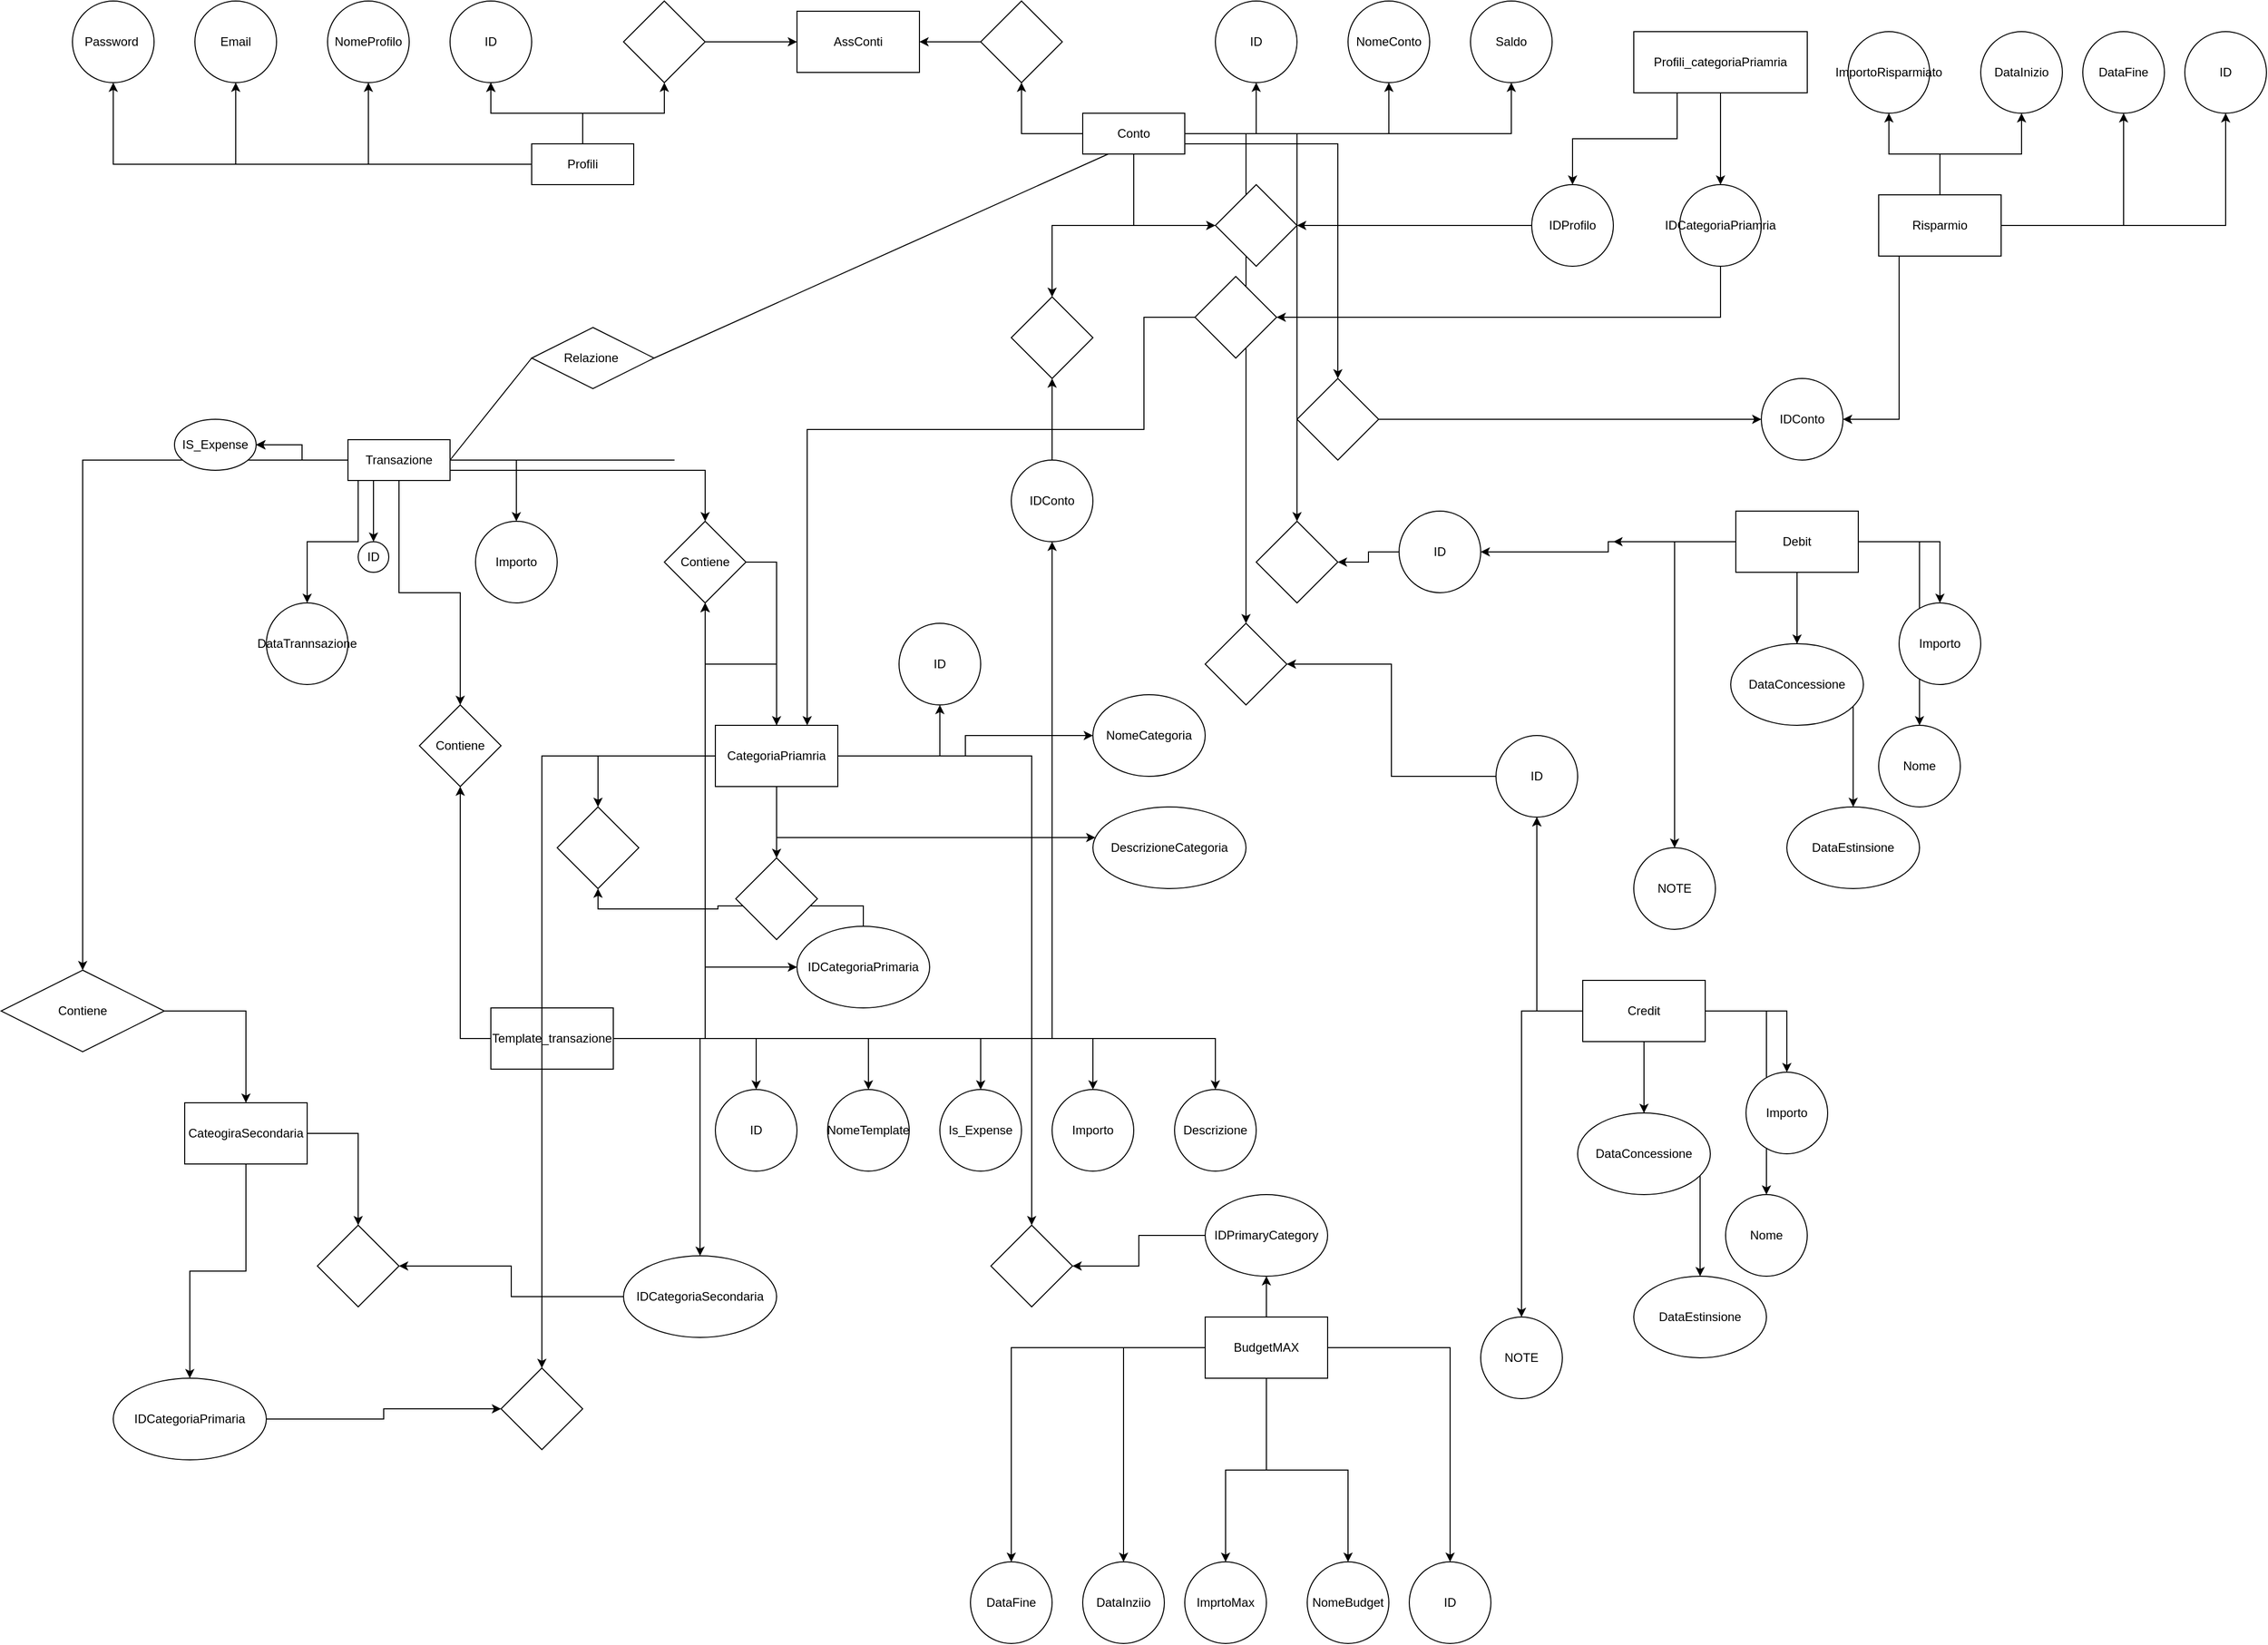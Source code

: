<mxfile>
    <diagram id="R2lEEEUBdFMjLlhIrx00" name="Page-1">
        <mxGraphModel dx="3904" dy="2444" grid="1" gridSize="10" guides="1" tooltips="1" connect="1" arrows="1" fold="1" page="1" pageScale="1" pageWidth="1169" pageHeight="827" math="0" shadow="0" extFonts="Permanent Marker^https://fonts.googleapis.com/css?family=Permanent+Marker">
            <root>
                <mxCell id="0"/>
                <mxCell id="1" parent="0"/>
                <mxCell id="YXf_4XdKvIQz06g2THpq-108" value="" style="edgeStyle=orthogonalEdgeStyle;rounded=0;orthogonalLoop=1;jettySize=auto;html=1;" parent="1" source="YXf_4XdKvIQz06g2THpq-5" target="YXf_4XdKvIQz06g2THpq-107" edge="1">
                    <mxGeometry relative="1" as="geometry"/>
                </mxCell>
                <mxCell id="YXf_4XdKvIQz06g2THpq-127" value="" style="edgeStyle=orthogonalEdgeStyle;rounded=0;orthogonalLoop=1;jettySize=auto;html=1;" parent="1" source="YXf_4XdKvIQz06g2THpq-5" target="YXf_4XdKvIQz06g2THpq-126" edge="1">
                    <mxGeometry relative="1" as="geometry"/>
                </mxCell>
                <mxCell id="YXf_4XdKvIQz06g2THpq-129" value="" style="edgeStyle=orthogonalEdgeStyle;rounded=0;orthogonalLoop=1;jettySize=auto;html=1;" parent="1" source="YXf_4XdKvIQz06g2THpq-5" target="YXf_4XdKvIQz06g2THpq-128" edge="1">
                    <mxGeometry relative="1" as="geometry"/>
                </mxCell>
                <mxCell id="YXf_4XdKvIQz06g2THpq-131" value="" style="edgeStyle=orthogonalEdgeStyle;rounded=0;orthogonalLoop=1;jettySize=auto;html=1;" parent="1" source="YXf_4XdKvIQz06g2THpq-5" target="YXf_4XdKvIQz06g2THpq-130" edge="1">
                    <mxGeometry relative="1" as="geometry"/>
                </mxCell>
                <mxCell id="YXf_4XdKvIQz06g2THpq-133" value="" style="edgeStyle=orthogonalEdgeStyle;rounded=0;orthogonalLoop=1;jettySize=auto;html=1;" parent="1" source="YXf_4XdKvIQz06g2THpq-5" target="YXf_4XdKvIQz06g2THpq-132" edge="1">
                    <mxGeometry relative="1" as="geometry">
                        <Array as="points">
                            <mxPoint x="1200" y="250"/>
                        </Array>
                    </mxGeometry>
                </mxCell>
                <mxCell id="YXf_4XdKvIQz06g2THpq-148" value="" style="edgeStyle=orthogonalEdgeStyle;rounded=0;orthogonalLoop=1;jettySize=auto;html=1;exitX=1;exitY=0.75;exitDx=0;exitDy=0;" parent="1" source="YXf_4XdKvIQz06g2THpq-5" target="YXf_4XdKvIQz06g2THpq-147" edge="1">
                    <mxGeometry relative="1" as="geometry">
                        <mxPoint x="1260" y="170" as="sourcePoint"/>
                    </mxGeometry>
                </mxCell>
                <mxCell id="YXf_4XdKvIQz06g2THpq-162" value="" style="edgeStyle=orthogonalEdgeStyle;rounded=0;orthogonalLoop=1;jettySize=auto;html=1;" parent="1" source="YXf_4XdKvIQz06g2THpq-5" target="YXf_4XdKvIQz06g2THpq-161" edge="1">
                    <mxGeometry relative="1" as="geometry"/>
                </mxCell>
                <mxCell id="YXf_4XdKvIQz06g2THpq-164" value="" style="edgeStyle=orthogonalEdgeStyle;rounded=0;orthogonalLoop=1;jettySize=auto;html=1;" parent="1" source="YXf_4XdKvIQz06g2THpq-5" target="YXf_4XdKvIQz06g2THpq-163" edge="1">
                    <mxGeometry relative="1" as="geometry"/>
                </mxCell>
                <mxCell id="YXf_4XdKvIQz06g2THpq-209" value="" style="edgeStyle=orthogonalEdgeStyle;rounded=0;orthogonalLoop=1;jettySize=auto;html=1;" parent="1" source="YXf_4XdKvIQz06g2THpq-5" target="YXf_4XdKvIQz06g2THpq-208" edge="1">
                    <mxGeometry relative="1" as="geometry"/>
                </mxCell>
                <mxCell id="YXf_4XdKvIQz06g2THpq-5" value="Conto" style="whiteSpace=wrap;html=1;align=center;" parent="1" vertex="1">
                    <mxGeometry x="1150" y="140" width="100" height="40" as="geometry"/>
                </mxCell>
                <mxCell id="YXf_4XdKvIQz06g2THpq-48" value="Relazione&amp;nbsp;" style="shape=rhombus;perimeter=rhombusPerimeter;whiteSpace=wrap;html=1;align=center;" parent="1" vertex="1">
                    <mxGeometry x="610" y="350" width="120" height="60" as="geometry"/>
                </mxCell>
                <mxCell id="YXf_4XdKvIQz06g2THpq-62" value="" style="edgeStyle=orthogonalEdgeStyle;rounded=0;orthogonalLoop=1;jettySize=auto;html=1;exitX=0.25;exitY=1;exitDx=0;exitDy=0;" parent="1" source="YXf_4XdKvIQz06g2THpq-49" target="YXf_4XdKvIQz06g2THpq-52" edge="1">
                    <mxGeometry relative="1" as="geometry"/>
                </mxCell>
                <mxCell id="YXf_4XdKvIQz06g2THpq-64" value="" style="edgeStyle=orthogonalEdgeStyle;rounded=0;orthogonalLoop=1;jettySize=auto;html=1;" parent="1" source="YXf_4XdKvIQz06g2THpq-49" target="YXf_4XdKvIQz06g2THpq-63" edge="1">
                    <mxGeometry relative="1" as="geometry"/>
                </mxCell>
                <mxCell id="YXf_4XdKvIQz06g2THpq-65" value="" style="edgeStyle=orthogonalEdgeStyle;rounded=0;orthogonalLoop=1;jettySize=auto;html=1;" parent="1" source="YXf_4XdKvIQz06g2THpq-49" target="YXf_4XdKvIQz06g2THpq-63" edge="1">
                    <mxGeometry relative="1" as="geometry"/>
                </mxCell>
                <mxCell id="YXf_4XdKvIQz06g2THpq-68" value="" style="edgeStyle=orthogonalEdgeStyle;rounded=0;orthogonalLoop=1;jettySize=auto;html=1;" parent="1" source="YXf_4XdKvIQz06g2THpq-49" target="YXf_4XdKvIQz06g2THpq-67" edge="1">
                    <mxGeometry relative="1" as="geometry"/>
                </mxCell>
                <mxCell id="YXf_4XdKvIQz06g2THpq-73" value="" style="edgeStyle=orthogonalEdgeStyle;rounded=0;orthogonalLoop=1;jettySize=auto;html=1;" parent="1" source="YXf_4XdKvIQz06g2THpq-49" target="YXf_4XdKvIQz06g2THpq-72" edge="1">
                    <mxGeometry relative="1" as="geometry"/>
                </mxCell>
                <mxCell id="YXf_4XdKvIQz06g2THpq-78" value="" style="edgeStyle=orthogonalEdgeStyle;rounded=0;orthogonalLoop=1;jettySize=auto;html=1;" parent="1" source="YXf_4XdKvIQz06g2THpq-49" target="YXf_4XdKvIQz06g2THpq-63" edge="1">
                    <mxGeometry relative="1" as="geometry"/>
                </mxCell>
                <mxCell id="YXf_4XdKvIQz06g2THpq-80" value="" style="edgeStyle=orthogonalEdgeStyle;rounded=0;orthogonalLoop=1;jettySize=auto;html=1;" parent="1" source="YXf_4XdKvIQz06g2THpq-49" target="YXf_4XdKvIQz06g2THpq-79" edge="1">
                    <mxGeometry relative="1" as="geometry">
                        <Array as="points">
                            <mxPoint x="440" y="560"/>
                            <mxPoint x="390" y="560"/>
                        </Array>
                    </mxGeometry>
                </mxCell>
                <mxCell id="YXf_4XdKvIQz06g2THpq-84" value="" style="edgeStyle=orthogonalEdgeStyle;rounded=0;orthogonalLoop=1;jettySize=auto;html=1;" parent="1" source="YXf_4XdKvIQz06g2THpq-49" target="YXf_4XdKvIQz06g2THpq-83" edge="1">
                    <mxGeometry relative="1" as="geometry">
                        <Array as="points">
                            <mxPoint x="780" y="490"/>
                        </Array>
                    </mxGeometry>
                </mxCell>
                <mxCell id="YXf_4XdKvIQz06g2THpq-88" value="" style="edgeStyle=orthogonalEdgeStyle;rounded=0;orthogonalLoop=1;jettySize=auto;html=1;" parent="1" source="YXf_4XdKvIQz06g2THpq-49" target="YXf_4XdKvIQz06g2THpq-87" edge="1">
                    <mxGeometry relative="1" as="geometry">
                        <Array as="points">
                            <mxPoint x="750" y="480"/>
                            <mxPoint x="750" y="480"/>
                        </Array>
                    </mxGeometry>
                </mxCell>
                <mxCell id="YXf_4XdKvIQz06g2THpq-49" value="Transazione" style="whiteSpace=wrap;html=1;align=center;" parent="1" vertex="1">
                    <mxGeometry x="430" y="460" width="100" height="40" as="geometry"/>
                </mxCell>
                <mxCell id="YXf_4XdKvIQz06g2THpq-50" value="" style="endArrow=none;html=1;rounded=0;exitX=1;exitY=0.5;exitDx=0;exitDy=0;entryX=0.25;entryY=1;entryDx=0;entryDy=0;" parent="1" source="YXf_4XdKvIQz06g2THpq-48" target="YXf_4XdKvIQz06g2THpq-5" edge="1">
                    <mxGeometry relative="1" as="geometry">
                        <mxPoint x="840" y="540" as="sourcePoint"/>
                        <mxPoint x="870" y="540" as="targetPoint"/>
                    </mxGeometry>
                </mxCell>
                <mxCell id="YXf_4XdKvIQz06g2THpq-51" value="" style="endArrow=none;html=1;rounded=0;exitX=0;exitY=0.5;exitDx=0;exitDy=0;entryX=1;entryY=0.5;entryDx=0;entryDy=0;" parent="1" source="YXf_4XdKvIQz06g2THpq-48" target="YXf_4XdKvIQz06g2THpq-49" edge="1">
                    <mxGeometry relative="1" as="geometry">
                        <mxPoint x="840" y="540" as="sourcePoint"/>
                        <mxPoint x="1000" y="540" as="targetPoint"/>
                    </mxGeometry>
                </mxCell>
                <mxCell id="YXf_4XdKvIQz06g2THpq-52" value="ID" style="ellipse;whiteSpace=wrap;html=1;" parent="1" vertex="1">
                    <mxGeometry x="440" y="560" width="30" height="30" as="geometry"/>
                </mxCell>
                <mxCell id="YXf_4XdKvIQz06g2THpq-63" value="IS_Expense" style="ellipse;whiteSpace=wrap;html=1;" parent="1" vertex="1">
                    <mxGeometry x="260" y="440" width="80" height="50" as="geometry"/>
                </mxCell>
                <mxCell id="YXf_4XdKvIQz06g2THpq-67" value="Importo" style="ellipse;whiteSpace=wrap;html=1;" parent="1" vertex="1">
                    <mxGeometry x="555" y="540" width="80" height="80" as="geometry"/>
                </mxCell>
                <mxCell id="YXf_4XdKvIQz06g2THpq-72" value="Contiene" style="rhombus;whiteSpace=wrap;html=1;" parent="1" vertex="1">
                    <mxGeometry x="500" y="720" width="80" height="80" as="geometry"/>
                </mxCell>
                <mxCell id="YXf_4XdKvIQz06g2THpq-77" value="" style="edgeStyle=orthogonalEdgeStyle;rounded=0;orthogonalLoop=1;jettySize=auto;html=1;" parent="1" source="YXf_4XdKvIQz06g2THpq-74" target="YXf_4XdKvIQz06g2THpq-76" edge="1">
                    <mxGeometry relative="1" as="geometry"/>
                </mxCell>
                <mxCell id="YXf_4XdKvIQz06g2THpq-195" value="" style="edgeStyle=orthogonalEdgeStyle;rounded=0;orthogonalLoop=1;jettySize=auto;html=1;" parent="1" source="YXf_4XdKvIQz06g2THpq-74" target="YXf_4XdKvIQz06g2THpq-83" edge="1">
                    <mxGeometry relative="1" as="geometry"/>
                </mxCell>
                <mxCell id="YXf_4XdKvIQz06g2THpq-196" value="" style="edgeStyle=orthogonalEdgeStyle;rounded=0;orthogonalLoop=1;jettySize=auto;html=1;" parent="1" source="YXf_4XdKvIQz06g2THpq-74" target="YXf_4XdKvIQz06g2THpq-83" edge="1">
                    <mxGeometry relative="1" as="geometry"/>
                </mxCell>
                <mxCell id="YXf_4XdKvIQz06g2THpq-198" value="" style="edgeStyle=orthogonalEdgeStyle;rounded=0;orthogonalLoop=1;jettySize=auto;html=1;" parent="1" source="YXf_4XdKvIQz06g2THpq-74" target="YXf_4XdKvIQz06g2THpq-197" edge="1">
                    <mxGeometry relative="1" as="geometry"/>
                </mxCell>
                <mxCell id="YXf_4XdKvIQz06g2THpq-200" value="" style="edgeStyle=orthogonalEdgeStyle;rounded=0;orthogonalLoop=1;jettySize=auto;html=1;" parent="1" source="YXf_4XdKvIQz06g2THpq-74" target="YXf_4XdKvIQz06g2THpq-199" edge="1">
                    <mxGeometry relative="1" as="geometry"/>
                </mxCell>
                <mxCell id="YXf_4XdKvIQz06g2THpq-211" style="edgeStyle=orthogonalEdgeStyle;rounded=0;orthogonalLoop=1;jettySize=auto;html=1;" parent="1" source="YXf_4XdKvIQz06g2THpq-74" target="YXf_4XdKvIQz06g2THpq-201" edge="1">
                    <mxGeometry relative="1" as="geometry"/>
                </mxCell>
                <mxCell id="YXf_4XdKvIQz06g2THpq-213" value="" style="edgeStyle=orthogonalEdgeStyle;rounded=0;orthogonalLoop=1;jettySize=auto;html=1;" parent="1" source="YXf_4XdKvIQz06g2THpq-74" target="YXf_4XdKvIQz06g2THpq-212" edge="1">
                    <mxGeometry relative="1" as="geometry"/>
                </mxCell>
                <mxCell id="YXf_4XdKvIQz06g2THpq-215" value="" style="edgeStyle=orthogonalEdgeStyle;rounded=0;orthogonalLoop=1;jettySize=auto;html=1;" parent="1" source="YXf_4XdKvIQz06g2THpq-74" target="YXf_4XdKvIQz06g2THpq-214" edge="1">
                    <mxGeometry relative="1" as="geometry"/>
                </mxCell>
                <mxCell id="YXf_4XdKvIQz06g2THpq-217" value="" style="edgeStyle=orthogonalEdgeStyle;rounded=0;orthogonalLoop=1;jettySize=auto;html=1;" parent="1" source="YXf_4XdKvIQz06g2THpq-74" target="YXf_4XdKvIQz06g2THpq-216" edge="1">
                    <mxGeometry relative="1" as="geometry"/>
                </mxCell>
                <mxCell id="YXf_4XdKvIQz06g2THpq-219" value="" style="edgeStyle=orthogonalEdgeStyle;rounded=0;orthogonalLoop=1;jettySize=auto;html=1;" parent="1" source="YXf_4XdKvIQz06g2THpq-74" target="YXf_4XdKvIQz06g2THpq-218" edge="1">
                    <mxGeometry relative="1" as="geometry"/>
                </mxCell>
                <mxCell id="YXf_4XdKvIQz06g2THpq-74" value="Template_transazione" style="whiteSpace=wrap;html=1;" parent="1" vertex="1">
                    <mxGeometry x="570" y="1017" width="120" height="60" as="geometry"/>
                </mxCell>
                <mxCell id="YXf_4XdKvIQz06g2THpq-203" style="edgeStyle=orthogonalEdgeStyle;rounded=0;orthogonalLoop=1;jettySize=auto;html=1;entryX=0.5;entryY=1;entryDx=0;entryDy=0;exitX=0;exitY=0.5;exitDx=0;exitDy=0;" parent="1" source="YXf_4XdKvIQz06g2THpq-74" target="YXf_4XdKvIQz06g2THpq-72" edge="1">
                    <mxGeometry relative="1" as="geometry">
                        <mxPoint x="460" y="970" as="targetPoint"/>
                    </mxGeometry>
                </mxCell>
                <mxCell id="YXf_4XdKvIQz06g2THpq-76" value="ID" style="ellipse;whiteSpace=wrap;html=1;" parent="1" vertex="1">
                    <mxGeometry x="790" y="1097" width="80" height="80" as="geometry"/>
                </mxCell>
                <mxCell id="YXf_4XdKvIQz06g2THpq-79" value="DataTrannsazione" style="ellipse;whiteSpace=wrap;html=1;" parent="1" vertex="1">
                    <mxGeometry x="350" y="620" width="80" height="80" as="geometry"/>
                </mxCell>
                <mxCell id="YXf_4XdKvIQz06g2THpq-86" value="" style="edgeStyle=orthogonalEdgeStyle;rounded=0;orthogonalLoop=1;jettySize=auto;html=1;" parent="1" source="YXf_4XdKvIQz06g2THpq-83" target="YXf_4XdKvIQz06g2THpq-85" edge="1">
                    <mxGeometry relative="1" as="geometry">
                        <Array as="points">
                            <mxPoint x="850" y="580"/>
                        </Array>
                    </mxGeometry>
                </mxCell>
                <mxCell id="YXf_4XdKvIQz06g2THpq-83" value="Contiene" style="rhombus;whiteSpace=wrap;html=1;" parent="1" vertex="1">
                    <mxGeometry x="740" y="540" width="80" height="80" as="geometry"/>
                </mxCell>
                <mxCell id="YXf_4XdKvIQz06g2THpq-222" value="" style="edgeStyle=orthogonalEdgeStyle;rounded=0;orthogonalLoop=1;jettySize=auto;html=1;" parent="1" source="YXf_4XdKvIQz06g2THpq-85" target="YXf_4XdKvIQz06g2THpq-221" edge="1">
                    <mxGeometry relative="1" as="geometry"/>
                </mxCell>
                <mxCell id="YXf_4XdKvIQz06g2THpq-230" value="" style="edgeStyle=orthogonalEdgeStyle;rounded=0;orthogonalLoop=1;jettySize=auto;html=1;" parent="1" source="YXf_4XdKvIQz06g2THpq-85" target="YXf_4XdKvIQz06g2THpq-229" edge="1">
                    <mxGeometry relative="1" as="geometry"/>
                </mxCell>
                <mxCell id="YXf_4XdKvIQz06g2THpq-235" value="" style="edgeStyle=orthogonalEdgeStyle;rounded=0;orthogonalLoop=1;jettySize=auto;html=1;" parent="1" source="YXf_4XdKvIQz06g2THpq-85" target="YXf_4XdKvIQz06g2THpq-234" edge="1">
                    <mxGeometry relative="1" as="geometry"/>
                </mxCell>
                <mxCell id="YXf_4XdKvIQz06g2THpq-237" value="" style="edgeStyle=orthogonalEdgeStyle;rounded=0;orthogonalLoop=1;jettySize=auto;html=1;" parent="1" source="YXf_4XdKvIQz06g2THpq-85" target="YXf_4XdKvIQz06g2THpq-236" edge="1">
                    <mxGeometry relative="1" as="geometry"/>
                </mxCell>
                <mxCell id="YXf_4XdKvIQz06g2THpq-239" value="" style="edgeStyle=orthogonalEdgeStyle;rounded=0;orthogonalLoop=1;jettySize=auto;html=1;" parent="1" source="YXf_4XdKvIQz06g2THpq-85" target="YXf_4XdKvIQz06g2THpq-238" edge="1">
                    <mxGeometry relative="1" as="geometry">
                        <Array as="points">
                            <mxPoint x="850" y="850"/>
                        </Array>
                    </mxGeometry>
                </mxCell>
                <mxCell id="YXf_4XdKvIQz06g2THpq-241" value="" style="edgeStyle=orthogonalEdgeStyle;rounded=0;orthogonalLoop=1;jettySize=auto;html=1;" parent="1" source="YXf_4XdKvIQz06g2THpq-85" target="YXf_4XdKvIQz06g2THpq-240" edge="1">
                    <mxGeometry relative="1" as="geometry"/>
                </mxCell>
                <mxCell id="YXf_4XdKvIQz06g2THpq-242" value="" style="edgeStyle=orthogonalEdgeStyle;rounded=0;orthogonalLoop=1;jettySize=auto;html=1;" parent="1" source="YXf_4XdKvIQz06g2THpq-85" target="YXf_4XdKvIQz06g2THpq-83" edge="1">
                    <mxGeometry relative="1" as="geometry"/>
                </mxCell>
                <mxCell id="YXf_4XdKvIQz06g2THpq-244" value="" style="edgeStyle=orthogonalEdgeStyle;rounded=0;orthogonalLoop=1;jettySize=auto;html=1;" parent="1" source="YXf_4XdKvIQz06g2THpq-85" target="YXf_4XdKvIQz06g2THpq-243" edge="1">
                    <mxGeometry relative="1" as="geometry"/>
                </mxCell>
                <mxCell id="YXf_4XdKvIQz06g2THpq-85" value="CategoriaPriamria" style="whiteSpace=wrap;html=1;" parent="1" vertex="1">
                    <mxGeometry x="790" y="740" width="120" height="60" as="geometry"/>
                </mxCell>
                <mxCell id="YXf_4XdKvIQz06g2THpq-90" value="" style="edgeStyle=orthogonalEdgeStyle;rounded=0;orthogonalLoop=1;jettySize=auto;html=1;" parent="1" source="YXf_4XdKvIQz06g2THpq-87" target="YXf_4XdKvIQz06g2THpq-89" edge="1">
                    <mxGeometry relative="1" as="geometry"/>
                </mxCell>
                <mxCell id="YXf_4XdKvIQz06g2THpq-87" value="Contiene" style="rhombus;whiteSpace=wrap;html=1;" parent="1" vertex="1">
                    <mxGeometry x="90" y="980" width="160" height="80" as="geometry"/>
                </mxCell>
                <mxCell id="YXf_4XdKvIQz06g2THpq-225" value="" style="edgeStyle=orthogonalEdgeStyle;rounded=0;orthogonalLoop=1;jettySize=auto;html=1;" parent="1" source="YXf_4XdKvIQz06g2THpq-89" target="YXf_4XdKvIQz06g2THpq-224" edge="1">
                    <mxGeometry relative="1" as="geometry"/>
                </mxCell>
                <mxCell id="YXf_4XdKvIQz06g2THpq-232" value="" style="edgeStyle=orthogonalEdgeStyle;rounded=0;orthogonalLoop=1;jettySize=auto;html=1;" parent="1" source="YXf_4XdKvIQz06g2THpq-89" target="YXf_4XdKvIQz06g2THpq-231" edge="1">
                    <mxGeometry relative="1" as="geometry"/>
                </mxCell>
                <mxCell id="YXf_4XdKvIQz06g2THpq-89" value="CateogiraSecondaria" style="whiteSpace=wrap;html=1;" parent="1" vertex="1">
                    <mxGeometry x="270" y="1110" width="120" height="60" as="geometry"/>
                </mxCell>
                <mxCell id="YXf_4XdKvIQz06g2THpq-106" value="" style="edgeStyle=orthogonalEdgeStyle;rounded=0;orthogonalLoop=1;jettySize=auto;html=1;" parent="1" source="YXf_4XdKvIQz06g2THpq-95" target="YXf_4XdKvIQz06g2THpq-105" edge="1">
                    <mxGeometry relative="1" as="geometry"/>
                </mxCell>
                <mxCell id="YXf_4XdKvIQz06g2THpq-113" value="" style="edgeStyle=orthogonalEdgeStyle;rounded=0;orthogonalLoop=1;jettySize=auto;html=1;" parent="1" source="YXf_4XdKvIQz06g2THpq-95" target="YXf_4XdKvIQz06g2THpq-112" edge="1">
                    <mxGeometry relative="1" as="geometry"/>
                </mxCell>
                <mxCell id="YXf_4XdKvIQz06g2THpq-114" value="" style="edgeStyle=orthogonalEdgeStyle;rounded=0;orthogonalLoop=1;jettySize=auto;html=1;" parent="1" source="YXf_4XdKvIQz06g2THpq-95" target="YXf_4XdKvIQz06g2THpq-112" edge="1">
                    <mxGeometry relative="1" as="geometry"/>
                </mxCell>
                <mxCell id="YXf_4XdKvIQz06g2THpq-116" value="" style="edgeStyle=orthogonalEdgeStyle;rounded=0;orthogonalLoop=1;jettySize=auto;html=1;" parent="1" source="YXf_4XdKvIQz06g2THpq-95" target="YXf_4XdKvIQz06g2THpq-115" edge="1">
                    <mxGeometry relative="1" as="geometry"/>
                </mxCell>
                <mxCell id="YXf_4XdKvIQz06g2THpq-119" value="" style="edgeStyle=orthogonalEdgeStyle;rounded=0;orthogonalLoop=1;jettySize=auto;html=1;" parent="1" source="YXf_4XdKvIQz06g2THpq-95" target="YXf_4XdKvIQz06g2THpq-118" edge="1">
                    <mxGeometry relative="1" as="geometry"/>
                </mxCell>
                <mxCell id="YXf_4XdKvIQz06g2THpq-121" value="" style="edgeStyle=orthogonalEdgeStyle;rounded=0;orthogonalLoop=1;jettySize=auto;html=1;" parent="1" source="YXf_4XdKvIQz06g2THpq-95" target="YXf_4XdKvIQz06g2THpq-120" edge="1">
                    <mxGeometry relative="1" as="geometry"/>
                </mxCell>
                <mxCell id="YXf_4XdKvIQz06g2THpq-95" value="Profili" style="whiteSpace=wrap;html=1;align=center;" parent="1" vertex="1">
                    <mxGeometry x="610" y="170" width="100" height="40" as="geometry"/>
                </mxCell>
                <mxCell id="YXf_4XdKvIQz06g2THpq-110" value="" style="edgeStyle=orthogonalEdgeStyle;rounded=0;orthogonalLoop=1;jettySize=auto;html=1;" parent="1" source="YXf_4XdKvIQz06g2THpq-105" target="YXf_4XdKvIQz06g2THpq-109" edge="1">
                    <mxGeometry relative="1" as="geometry"/>
                </mxCell>
                <mxCell id="YXf_4XdKvIQz06g2THpq-105" value="" style="rhombus;whiteSpace=wrap;html=1;" parent="1" vertex="1">
                    <mxGeometry x="700" y="30" width="80" height="80" as="geometry"/>
                </mxCell>
                <mxCell id="YXf_4XdKvIQz06g2THpq-111" style="edgeStyle=orthogonalEdgeStyle;rounded=0;orthogonalLoop=1;jettySize=auto;html=1;entryX=1;entryY=0.5;entryDx=0;entryDy=0;" parent="1" source="YXf_4XdKvIQz06g2THpq-107" target="YXf_4XdKvIQz06g2THpq-109" edge="1">
                    <mxGeometry relative="1" as="geometry"/>
                </mxCell>
                <mxCell id="YXf_4XdKvIQz06g2THpq-107" value="" style="rhombus;whiteSpace=wrap;html=1;" parent="1" vertex="1">
                    <mxGeometry x="1050" y="30" width="80" height="80" as="geometry"/>
                </mxCell>
                <mxCell id="YXf_4XdKvIQz06g2THpq-109" value="AssConti" style="whiteSpace=wrap;html=1;" parent="1" vertex="1">
                    <mxGeometry x="870" y="40" width="120" height="60" as="geometry"/>
                </mxCell>
                <mxCell id="YXf_4XdKvIQz06g2THpq-112" value="ID" style="ellipse;whiteSpace=wrap;html=1;" parent="1" vertex="1">
                    <mxGeometry x="530" y="30" width="80" height="80" as="geometry"/>
                </mxCell>
                <mxCell id="YXf_4XdKvIQz06g2THpq-115" value="NomeProfilo" style="ellipse;whiteSpace=wrap;html=1;" parent="1" vertex="1">
                    <mxGeometry x="410" y="30" width="80" height="80" as="geometry"/>
                </mxCell>
                <mxCell id="YXf_4XdKvIQz06g2THpq-118" value="Email" style="ellipse;whiteSpace=wrap;html=1;" parent="1" vertex="1">
                    <mxGeometry x="280" y="30" width="80" height="80" as="geometry"/>
                </mxCell>
                <mxCell id="YXf_4XdKvIQz06g2THpq-120" value="Password&amp;nbsp;" style="ellipse;whiteSpace=wrap;html=1;" parent="1" vertex="1">
                    <mxGeometry x="160" y="30" width="80" height="80" as="geometry"/>
                </mxCell>
                <mxCell id="YXf_4XdKvIQz06g2THpq-126" value="ID" style="ellipse;whiteSpace=wrap;html=1;" parent="1" vertex="1">
                    <mxGeometry x="1280" y="30" width="80" height="80" as="geometry"/>
                </mxCell>
                <mxCell id="YXf_4XdKvIQz06g2THpq-128" value="NomeConto" style="ellipse;whiteSpace=wrap;html=1;" parent="1" vertex="1">
                    <mxGeometry x="1410" y="30" width="80" height="80" as="geometry"/>
                </mxCell>
                <mxCell id="YXf_4XdKvIQz06g2THpq-130" value="Saldo" style="ellipse;whiteSpace=wrap;html=1;" parent="1" vertex="1">
                    <mxGeometry x="1530" y="30" width="80" height="80" as="geometry"/>
                </mxCell>
                <mxCell id="YXf_4XdKvIQz06g2THpq-132" value="" style="rhombus;whiteSpace=wrap;html=1;" parent="1" vertex="1">
                    <mxGeometry x="1280" y="210" width="80" height="80" as="geometry"/>
                </mxCell>
                <mxCell id="YXf_4XdKvIQz06g2THpq-137" value="" style="edgeStyle=orthogonalEdgeStyle;rounded=0;orthogonalLoop=1;jettySize=auto;html=1;exitX=0.25;exitY=1;exitDx=0;exitDy=0;" parent="1" source="YXf_4XdKvIQz06g2THpq-134" target="YXf_4XdKvIQz06g2THpq-136" edge="1">
                    <mxGeometry relative="1" as="geometry"/>
                </mxCell>
                <mxCell id="YXf_4XdKvIQz06g2THpq-141" value="" style="edgeStyle=orthogonalEdgeStyle;rounded=0;orthogonalLoop=1;jettySize=auto;html=1;" parent="1" source="YXf_4XdKvIQz06g2THpq-134" target="YXf_4XdKvIQz06g2THpq-140" edge="1">
                    <mxGeometry relative="1" as="geometry"/>
                </mxCell>
                <mxCell id="YXf_4XdKvIQz06g2THpq-134" value="Profili_categoriaPriamria" style="whiteSpace=wrap;html=1;" parent="1" vertex="1">
                    <mxGeometry x="1690" y="60" width="170" height="60" as="geometry"/>
                </mxCell>
                <mxCell id="YXf_4XdKvIQz06g2THpq-138" style="edgeStyle=orthogonalEdgeStyle;rounded=0;orthogonalLoop=1;jettySize=auto;html=1;entryX=1;entryY=0.5;entryDx=0;entryDy=0;" parent="1" source="YXf_4XdKvIQz06g2THpq-136" target="YXf_4XdKvIQz06g2THpq-132" edge="1">
                    <mxGeometry relative="1" as="geometry"/>
                </mxCell>
                <mxCell id="YXf_4XdKvIQz06g2THpq-136" value="IDProfilo" style="ellipse;whiteSpace=wrap;html=1;" parent="1" vertex="1">
                    <mxGeometry x="1590" y="210" width="80" height="80" as="geometry"/>
                </mxCell>
                <mxCell id="YXf_4XdKvIQz06g2THpq-144" value="" style="edgeStyle=orthogonalEdgeStyle;rounded=0;orthogonalLoop=1;jettySize=auto;html=1;entryX=1;entryY=0.5;entryDx=0;entryDy=0;" parent="1" source="YXf_4XdKvIQz06g2THpq-140" target="YXf_4XdKvIQz06g2THpq-143" edge="1">
                    <mxGeometry relative="1" as="geometry">
                        <Array as="points">
                            <mxPoint x="1775" y="340"/>
                            <mxPoint x="1370" y="340"/>
                        </Array>
                    </mxGeometry>
                </mxCell>
                <mxCell id="YXf_4XdKvIQz06g2THpq-140" value="IDCategoriaPriamria" style="ellipse;whiteSpace=wrap;html=1;" parent="1" vertex="1">
                    <mxGeometry x="1735" y="210" width="80" height="80" as="geometry"/>
                </mxCell>
                <mxCell id="YXf_4XdKvIQz06g2THpq-145" style="edgeStyle=orthogonalEdgeStyle;rounded=0;orthogonalLoop=1;jettySize=auto;html=1;entryX=0.75;entryY=0;entryDx=0;entryDy=0;" parent="1" source="YXf_4XdKvIQz06g2THpq-143" target="YXf_4XdKvIQz06g2THpq-85" edge="1">
                    <mxGeometry relative="1" as="geometry">
                        <Array as="points">
                            <mxPoint x="1210" y="340"/>
                            <mxPoint x="1210" y="450"/>
                            <mxPoint x="880" y="450"/>
                        </Array>
                    </mxGeometry>
                </mxCell>
                <mxCell id="YXf_4XdKvIQz06g2THpq-143" value="" style="rhombus;whiteSpace=wrap;html=1;" parent="1" vertex="1">
                    <mxGeometry x="1260" y="300" width="80" height="80" as="geometry"/>
                </mxCell>
                <mxCell id="YXf_4XdKvIQz06g2THpq-151" style="edgeStyle=orthogonalEdgeStyle;rounded=0;orthogonalLoop=1;jettySize=auto;html=1;entryX=1;entryY=0.5;entryDx=0;entryDy=0;" parent="1" source="YXf_4XdKvIQz06g2THpq-146" target="YXf_4XdKvIQz06g2THpq-149" edge="1">
                    <mxGeometry relative="1" as="geometry">
                        <Array as="points">
                            <mxPoint x="1950" y="440"/>
                        </Array>
                    </mxGeometry>
                </mxCell>
                <mxCell id="YXf_4XdKvIQz06g2THpq-153" value="" style="edgeStyle=orthogonalEdgeStyle;rounded=0;orthogonalLoop=1;jettySize=auto;html=1;" parent="1" source="YXf_4XdKvIQz06g2THpq-146" target="YXf_4XdKvIQz06g2THpq-152" edge="1">
                    <mxGeometry relative="1" as="geometry"/>
                </mxCell>
                <mxCell id="YXf_4XdKvIQz06g2THpq-156" value="" style="edgeStyle=orthogonalEdgeStyle;rounded=0;orthogonalLoop=1;jettySize=auto;html=1;" parent="1" source="YXf_4XdKvIQz06g2THpq-146" target="YXf_4XdKvIQz06g2THpq-155" edge="1">
                    <mxGeometry relative="1" as="geometry"/>
                </mxCell>
                <mxCell id="YXf_4XdKvIQz06g2THpq-158" value="" style="edgeStyle=orthogonalEdgeStyle;rounded=0;orthogonalLoop=1;jettySize=auto;html=1;" parent="1" source="YXf_4XdKvIQz06g2THpq-146" target="YXf_4XdKvIQz06g2THpq-157" edge="1">
                    <mxGeometry relative="1" as="geometry"/>
                </mxCell>
                <mxCell id="YXf_4XdKvIQz06g2THpq-160" value="" style="edgeStyle=orthogonalEdgeStyle;rounded=0;orthogonalLoop=1;jettySize=auto;html=1;" parent="1" source="YXf_4XdKvIQz06g2THpq-146" target="YXf_4XdKvIQz06g2THpq-159" edge="1">
                    <mxGeometry relative="1" as="geometry"/>
                </mxCell>
                <mxCell id="YXf_4XdKvIQz06g2THpq-146" value="Risparmio" style="whiteSpace=wrap;html=1;" parent="1" vertex="1">
                    <mxGeometry x="1930" y="220" width="120" height="60" as="geometry"/>
                </mxCell>
                <mxCell id="YXf_4XdKvIQz06g2THpq-150" value="" style="edgeStyle=orthogonalEdgeStyle;rounded=0;orthogonalLoop=1;jettySize=auto;html=1;" parent="1" source="YXf_4XdKvIQz06g2THpq-147" target="YXf_4XdKvIQz06g2THpq-149" edge="1">
                    <mxGeometry relative="1" as="geometry"/>
                </mxCell>
                <mxCell id="YXf_4XdKvIQz06g2THpq-147" value="" style="rhombus;whiteSpace=wrap;html=1;" parent="1" vertex="1">
                    <mxGeometry x="1360" y="400" width="80" height="80" as="geometry"/>
                </mxCell>
                <mxCell id="YXf_4XdKvIQz06g2THpq-149" value="IDConto" style="ellipse;whiteSpace=wrap;html=1;" parent="1" vertex="1">
                    <mxGeometry x="1815" y="400" width="80" height="80" as="geometry"/>
                </mxCell>
                <mxCell id="YXf_4XdKvIQz06g2THpq-152" value="ImportoRisparmiato" style="ellipse;whiteSpace=wrap;html=1;" parent="1" vertex="1">
                    <mxGeometry x="1900" y="60" width="80" height="80" as="geometry"/>
                </mxCell>
                <mxCell id="YXf_4XdKvIQz06g2THpq-155" value="DataInizio" style="ellipse;whiteSpace=wrap;html=1;" parent="1" vertex="1">
                    <mxGeometry x="2030" y="60" width="80" height="80" as="geometry"/>
                </mxCell>
                <mxCell id="YXf_4XdKvIQz06g2THpq-157" value="DataFine" style="ellipse;whiteSpace=wrap;html=1;" parent="1" vertex="1">
                    <mxGeometry x="2130" y="60" width="80" height="80" as="geometry"/>
                </mxCell>
                <mxCell id="YXf_4XdKvIQz06g2THpq-159" value="ID" style="ellipse;whiteSpace=wrap;html=1;" parent="1" vertex="1">
                    <mxGeometry x="2230" y="60" width="80" height="80" as="geometry"/>
                </mxCell>
                <mxCell id="YXf_4XdKvIQz06g2THpq-161" value="" style="rhombus;whiteSpace=wrap;html=1;" parent="1" vertex="1">
                    <mxGeometry x="1320" y="540" width="80" height="80" as="geometry"/>
                </mxCell>
                <mxCell id="YXf_4XdKvIQz06g2THpq-163" value="" style="rhombus;whiteSpace=wrap;html=1;" parent="1" vertex="1">
                    <mxGeometry x="1270" y="640" width="80" height="80" as="geometry"/>
                </mxCell>
                <mxCell id="YXf_4XdKvIQz06g2THpq-167" value="" style="edgeStyle=orthogonalEdgeStyle;rounded=0;orthogonalLoop=1;jettySize=auto;html=1;" parent="1" source="YXf_4XdKvIQz06g2THpq-165" edge="1">
                    <mxGeometry relative="1" as="geometry">
                        <mxPoint x="1670" y="560" as="targetPoint"/>
                    </mxGeometry>
                </mxCell>
                <mxCell id="YXf_4XdKvIQz06g2THpq-169" value="" style="edgeStyle=orthogonalEdgeStyle;rounded=0;orthogonalLoop=1;jettySize=auto;html=1;" parent="1" source="YXf_4XdKvIQz06g2THpq-165" target="YXf_4XdKvIQz06g2THpq-168" edge="1">
                    <mxGeometry relative="1" as="geometry"/>
                </mxCell>
                <mxCell id="YXf_4XdKvIQz06g2THpq-170" value="" style="edgeStyle=orthogonalEdgeStyle;rounded=0;orthogonalLoop=1;jettySize=auto;html=1;" parent="1" source="YXf_4XdKvIQz06g2THpq-165" target="YXf_4XdKvIQz06g2THpq-166" edge="1">
                    <mxGeometry relative="1" as="geometry">
                        <mxPoint x="1670" y="560" as="targetPoint"/>
                    </mxGeometry>
                </mxCell>
                <mxCell id="YXf_4XdKvIQz06g2THpq-172" value="" style="edgeStyle=orthogonalEdgeStyle;rounded=0;orthogonalLoop=1;jettySize=auto;html=1;" parent="1" source="YXf_4XdKvIQz06g2THpq-165" target="YXf_4XdKvIQz06g2THpq-171" edge="1">
                    <mxGeometry relative="1" as="geometry"/>
                </mxCell>
                <mxCell id="YXf_4XdKvIQz06g2THpq-174" value="" style="edgeStyle=orthogonalEdgeStyle;rounded=0;orthogonalLoop=1;jettySize=auto;html=1;" parent="1" source="YXf_4XdKvIQz06g2THpq-165" target="YXf_4XdKvIQz06g2THpq-173" edge="1">
                    <mxGeometry relative="1" as="geometry"/>
                </mxCell>
                <mxCell id="YXf_4XdKvIQz06g2THpq-176" value="" style="edgeStyle=orthogonalEdgeStyle;rounded=0;orthogonalLoop=1;jettySize=auto;html=1;" parent="1" source="YXf_4XdKvIQz06g2THpq-165" target="YXf_4XdKvIQz06g2THpq-175" edge="1">
                    <mxGeometry relative="1" as="geometry"/>
                </mxCell>
                <mxCell id="YXf_4XdKvIQz06g2THpq-178" value="" style="edgeStyle=orthogonalEdgeStyle;rounded=0;orthogonalLoop=1;jettySize=auto;html=1;" parent="1" source="YXf_4XdKvIQz06g2THpq-165" target="YXf_4XdKvIQz06g2THpq-177" edge="1">
                    <mxGeometry relative="1" as="geometry"/>
                </mxCell>
                <mxCell id="YXf_4XdKvIQz06g2THpq-165" value="Debit" style="whiteSpace=wrap;html=1;" parent="1" vertex="1">
                    <mxGeometry x="1790" y="530" width="120" height="60" as="geometry"/>
                </mxCell>
                <mxCell id="YXf_4XdKvIQz06g2THpq-193" style="edgeStyle=orthogonalEdgeStyle;rounded=0;orthogonalLoop=1;jettySize=auto;html=1;entryX=1;entryY=0.5;entryDx=0;entryDy=0;" parent="1" source="YXf_4XdKvIQz06g2THpq-166" target="YXf_4XdKvIQz06g2THpq-161" edge="1">
                    <mxGeometry relative="1" as="geometry"/>
                </mxCell>
                <mxCell id="YXf_4XdKvIQz06g2THpq-166" value="ID" style="ellipse;whiteSpace=wrap;html=1;" parent="1" vertex="1">
                    <mxGeometry x="1460" y="530" width="80" height="80" as="geometry"/>
                </mxCell>
                <mxCell id="YXf_4XdKvIQz06g2THpq-168" value="Importo" style="ellipse;whiteSpace=wrap;html=1;" parent="1" vertex="1">
                    <mxGeometry x="1950" y="620" width="80" height="80" as="geometry"/>
                </mxCell>
                <mxCell id="YXf_4XdKvIQz06g2THpq-171" value="Nome" style="ellipse;whiteSpace=wrap;html=1;" parent="1" vertex="1">
                    <mxGeometry x="1930" y="740" width="80" height="80" as="geometry"/>
                </mxCell>
                <mxCell id="YXf_4XdKvIQz06g2THpq-173" value="DataConcessione" style="ellipse;whiteSpace=wrap;html=1;" parent="1" vertex="1">
                    <mxGeometry x="1785" y="660" width="130" height="80" as="geometry"/>
                </mxCell>
                <mxCell id="YXf_4XdKvIQz06g2THpq-175" value="DataEstinsione" style="ellipse;whiteSpace=wrap;html=1;" parent="1" vertex="1">
                    <mxGeometry x="1840" y="820" width="130" height="80" as="geometry"/>
                </mxCell>
                <mxCell id="YXf_4XdKvIQz06g2THpq-177" value="NOTE" style="ellipse;whiteSpace=wrap;html=1;" parent="1" vertex="1">
                    <mxGeometry x="1690" y="860" width="80" height="80" as="geometry"/>
                </mxCell>
                <mxCell id="YXf_4XdKvIQz06g2THpq-179" value="" style="edgeStyle=orthogonalEdgeStyle;rounded=0;orthogonalLoop=1;jettySize=auto;html=1;" parent="1" source="YXf_4XdKvIQz06g2THpq-186" target="YXf_4XdKvIQz06g2THpq-187" edge="1">
                    <mxGeometry relative="1" as="geometry"/>
                </mxCell>
                <mxCell id="YXf_4XdKvIQz06g2THpq-180" value="" style="edgeStyle=orthogonalEdgeStyle;rounded=0;orthogonalLoop=1;jettySize=auto;html=1;" parent="1" source="YXf_4XdKvIQz06g2THpq-186" target="YXf_4XdKvIQz06g2THpq-188" edge="1">
                    <mxGeometry relative="1" as="geometry"/>
                </mxCell>
                <mxCell id="YXf_4XdKvIQz06g2THpq-181" value="" style="edgeStyle=orthogonalEdgeStyle;rounded=0;orthogonalLoop=1;jettySize=auto;html=1;" parent="1" source="YXf_4XdKvIQz06g2THpq-186" target="YXf_4XdKvIQz06g2THpq-187" edge="1">
                    <mxGeometry relative="1" as="geometry"/>
                </mxCell>
                <mxCell id="YXf_4XdKvIQz06g2THpq-182" value="" style="edgeStyle=orthogonalEdgeStyle;rounded=0;orthogonalLoop=1;jettySize=auto;html=1;" parent="1" source="YXf_4XdKvIQz06g2THpq-186" target="YXf_4XdKvIQz06g2THpq-189" edge="1">
                    <mxGeometry relative="1" as="geometry"/>
                </mxCell>
                <mxCell id="YXf_4XdKvIQz06g2THpq-183" value="" style="edgeStyle=orthogonalEdgeStyle;rounded=0;orthogonalLoop=1;jettySize=auto;html=1;" parent="1" source="YXf_4XdKvIQz06g2THpq-186" target="YXf_4XdKvIQz06g2THpq-190" edge="1">
                    <mxGeometry relative="1" as="geometry"/>
                </mxCell>
                <mxCell id="YXf_4XdKvIQz06g2THpq-184" value="" style="edgeStyle=orthogonalEdgeStyle;rounded=0;orthogonalLoop=1;jettySize=auto;html=1;" parent="1" source="YXf_4XdKvIQz06g2THpq-186" target="YXf_4XdKvIQz06g2THpq-191" edge="1">
                    <mxGeometry relative="1" as="geometry"/>
                </mxCell>
                <mxCell id="YXf_4XdKvIQz06g2THpq-185" value="" style="edgeStyle=orthogonalEdgeStyle;rounded=0;orthogonalLoop=1;jettySize=auto;html=1;" parent="1" source="YXf_4XdKvIQz06g2THpq-186" target="YXf_4XdKvIQz06g2THpq-192" edge="1">
                    <mxGeometry relative="1" as="geometry"/>
                </mxCell>
                <mxCell id="YXf_4XdKvIQz06g2THpq-186" value="Credit" style="whiteSpace=wrap;html=1;" parent="1" vertex="1">
                    <mxGeometry x="1640" y="990" width="120" height="60" as="geometry"/>
                </mxCell>
                <mxCell id="YXf_4XdKvIQz06g2THpq-194" style="edgeStyle=orthogonalEdgeStyle;rounded=0;orthogonalLoop=1;jettySize=auto;html=1;entryX=1;entryY=0.5;entryDx=0;entryDy=0;" parent="1" source="YXf_4XdKvIQz06g2THpq-187" target="YXf_4XdKvIQz06g2THpq-163" edge="1">
                    <mxGeometry relative="1" as="geometry"/>
                </mxCell>
                <mxCell id="YXf_4XdKvIQz06g2THpq-187" value="ID" style="ellipse;whiteSpace=wrap;html=1;" parent="1" vertex="1">
                    <mxGeometry x="1555" y="750" width="80" height="80" as="geometry"/>
                </mxCell>
                <mxCell id="YXf_4XdKvIQz06g2THpq-188" value="Importo" style="ellipse;whiteSpace=wrap;html=1;" parent="1" vertex="1">
                    <mxGeometry x="1800" y="1080" width="80" height="80" as="geometry"/>
                </mxCell>
                <mxCell id="YXf_4XdKvIQz06g2THpq-189" value="Nome" style="ellipse;whiteSpace=wrap;html=1;" parent="1" vertex="1">
                    <mxGeometry x="1780" y="1200" width="80" height="80" as="geometry"/>
                </mxCell>
                <mxCell id="YXf_4XdKvIQz06g2THpq-190" value="DataConcessione" style="ellipse;whiteSpace=wrap;html=1;" parent="1" vertex="1">
                    <mxGeometry x="1635" y="1120" width="130" height="80" as="geometry"/>
                </mxCell>
                <mxCell id="YXf_4XdKvIQz06g2THpq-191" value="DataEstinsione" style="ellipse;whiteSpace=wrap;html=1;" parent="1" vertex="1">
                    <mxGeometry x="1690" y="1280" width="130" height="80" as="geometry"/>
                </mxCell>
                <mxCell id="YXf_4XdKvIQz06g2THpq-192" value="NOTE" style="ellipse;whiteSpace=wrap;html=1;" parent="1" vertex="1">
                    <mxGeometry x="1540" y="1320" width="80" height="80" as="geometry"/>
                </mxCell>
                <mxCell id="YXf_4XdKvIQz06g2THpq-197" value="NomeTemplate" style="ellipse;whiteSpace=wrap;html=1;" parent="1" vertex="1">
                    <mxGeometry x="900" y="1097" width="80" height="80" as="geometry"/>
                </mxCell>
                <mxCell id="YXf_4XdKvIQz06g2THpq-199" value="Is_Expense" style="ellipse;whiteSpace=wrap;html=1;" parent="1" vertex="1">
                    <mxGeometry x="1010" y="1097" width="80" height="80" as="geometry"/>
                </mxCell>
                <mxCell id="YXf_4XdKvIQz06g2THpq-201" value="Importo" style="ellipse;whiteSpace=wrap;html=1;" parent="1" vertex="1">
                    <mxGeometry x="1120" y="1097" width="80" height="80" as="geometry"/>
                </mxCell>
                <mxCell id="YXf_4XdKvIQz06g2THpq-208" value="" style="rhombus;whiteSpace=wrap;html=1;" parent="1" vertex="1">
                    <mxGeometry x="1080" y="320" width="80" height="80" as="geometry"/>
                </mxCell>
                <mxCell id="YXf_4XdKvIQz06g2THpq-212" value="Descrizione" style="ellipse;whiteSpace=wrap;html=1;" parent="1" vertex="1">
                    <mxGeometry x="1240" y="1097" width="80" height="80" as="geometry"/>
                </mxCell>
                <mxCell id="YXf_4XdKvIQz06g2THpq-223" style="edgeStyle=orthogonalEdgeStyle;rounded=0;orthogonalLoop=1;jettySize=auto;html=1;entryX=0.5;entryY=1;entryDx=0;entryDy=0;exitX=0.5;exitY=0;exitDx=0;exitDy=0;" parent="1" source="YXf_4XdKvIQz06g2THpq-214" target="YXf_4XdKvIQz06g2THpq-221" edge="1">
                    <mxGeometry relative="1" as="geometry">
                        <mxPoint x="884.5" y="910" as="targetPoint"/>
                    </mxGeometry>
                </mxCell>
                <mxCell id="YXf_4XdKvIQz06g2THpq-214" value="IDCategoriaPrimaria" style="ellipse;whiteSpace=wrap;html=1;" parent="1" vertex="1">
                    <mxGeometry x="870" y="937" width="130" height="80" as="geometry"/>
                </mxCell>
                <mxCell id="YXf_4XdKvIQz06g2THpq-226" style="edgeStyle=orthogonalEdgeStyle;rounded=0;orthogonalLoop=1;jettySize=auto;html=1;entryX=1;entryY=0.5;entryDx=0;entryDy=0;" parent="1" source="YXf_4XdKvIQz06g2THpq-216" target="YXf_4XdKvIQz06g2THpq-224" edge="1">
                    <mxGeometry relative="1" as="geometry"/>
                </mxCell>
                <mxCell id="YXf_4XdKvIQz06g2THpq-216" value="IDCategoriaSecondaria" style="ellipse;whiteSpace=wrap;html=1;" parent="1" vertex="1">
                    <mxGeometry x="700" y="1260" width="150" height="80" as="geometry"/>
                </mxCell>
                <mxCell id="YXf_4XdKvIQz06g2THpq-220" style="edgeStyle=orthogonalEdgeStyle;rounded=0;orthogonalLoop=1;jettySize=auto;html=1;" parent="1" source="YXf_4XdKvIQz06g2THpq-218" target="YXf_4XdKvIQz06g2THpq-208" edge="1">
                    <mxGeometry relative="1" as="geometry"/>
                </mxCell>
                <mxCell id="YXf_4XdKvIQz06g2THpq-218" value="IDConto" style="ellipse;whiteSpace=wrap;html=1;" parent="1" vertex="1">
                    <mxGeometry x="1080" y="480" width="80" height="80" as="geometry"/>
                </mxCell>
                <mxCell id="YXf_4XdKvIQz06g2THpq-221" value="" style="rhombus;whiteSpace=wrap;html=1;" parent="1" vertex="1">
                    <mxGeometry x="635" y="820" width="80" height="80" as="geometry"/>
                </mxCell>
                <mxCell id="YXf_4XdKvIQz06g2THpq-224" value="" style="rhombus;whiteSpace=wrap;html=1;" parent="1" vertex="1">
                    <mxGeometry x="400" y="1230" width="80" height="80" as="geometry"/>
                </mxCell>
                <mxCell id="YXf_4XdKvIQz06g2THpq-229" value="" style="rhombus;whiteSpace=wrap;html=1;" parent="1" vertex="1">
                    <mxGeometry x="580" y="1370" width="80" height="80" as="geometry"/>
                </mxCell>
                <mxCell id="YXf_4XdKvIQz06g2THpq-233" style="edgeStyle=orthogonalEdgeStyle;rounded=0;orthogonalLoop=1;jettySize=auto;html=1;entryX=0;entryY=0.5;entryDx=0;entryDy=0;" parent="1" source="YXf_4XdKvIQz06g2THpq-231" target="YXf_4XdKvIQz06g2THpq-229" edge="1">
                    <mxGeometry relative="1" as="geometry"/>
                </mxCell>
                <mxCell id="YXf_4XdKvIQz06g2THpq-231" value="IDCategoriaPrimaria" style="ellipse;whiteSpace=wrap;html=1;" parent="1" vertex="1">
                    <mxGeometry x="200" y="1380" width="150" height="80" as="geometry"/>
                </mxCell>
                <mxCell id="YXf_4XdKvIQz06g2THpq-234" value="ID" style="ellipse;whiteSpace=wrap;html=1;" parent="1" vertex="1">
                    <mxGeometry x="970" y="640" width="80" height="80" as="geometry"/>
                </mxCell>
                <mxCell id="YXf_4XdKvIQz06g2THpq-236" value="NomeCategoria" style="ellipse;whiteSpace=wrap;html=1;" parent="1" vertex="1">
                    <mxGeometry x="1160" y="710" width="110" height="80" as="geometry"/>
                </mxCell>
                <mxCell id="YXf_4XdKvIQz06g2THpq-238" value="DescrizioneCategoria" style="ellipse;whiteSpace=wrap;html=1;" parent="1" vertex="1">
                    <mxGeometry x="1160" y="820" width="150" height="80" as="geometry"/>
                </mxCell>
                <mxCell id="YXf_4XdKvIQz06g2THpq-240" value="" style="rhombus;whiteSpace=wrap;html=1;" parent="1" vertex="1">
                    <mxGeometry x="810" y="870" width="80" height="80" as="geometry"/>
                </mxCell>
                <mxCell id="YXf_4XdKvIQz06g2THpq-243" value="" style="rhombus;whiteSpace=wrap;html=1;" parent="1" vertex="1">
                    <mxGeometry x="1060" y="1230" width="80" height="80" as="geometry"/>
                </mxCell>
                <mxCell id="YXf_4XdKvIQz06g2THpq-247" value="" style="edgeStyle=orthogonalEdgeStyle;rounded=0;orthogonalLoop=1;jettySize=auto;html=1;" parent="1" source="YXf_4XdKvIQz06g2THpq-245" target="YXf_4XdKvIQz06g2THpq-246" edge="1">
                    <mxGeometry relative="1" as="geometry"/>
                </mxCell>
                <mxCell id="YXf_4XdKvIQz06g2THpq-249" value="" style="edgeStyle=orthogonalEdgeStyle;rounded=0;orthogonalLoop=1;jettySize=auto;html=1;" parent="1" source="YXf_4XdKvIQz06g2THpq-245" target="YXf_4XdKvIQz06g2THpq-248" edge="1">
                    <mxGeometry relative="1" as="geometry"/>
                </mxCell>
                <mxCell id="YXf_4XdKvIQz06g2THpq-251" value="" style="edgeStyle=orthogonalEdgeStyle;rounded=0;orthogonalLoop=1;jettySize=auto;html=1;" parent="1" source="YXf_4XdKvIQz06g2THpq-245" target="YXf_4XdKvIQz06g2THpq-250" edge="1">
                    <mxGeometry relative="1" as="geometry"/>
                </mxCell>
                <mxCell id="YXf_4XdKvIQz06g2THpq-253" value="" style="edgeStyle=orthogonalEdgeStyle;rounded=0;orthogonalLoop=1;jettySize=auto;html=1;" parent="1" source="YXf_4XdKvIQz06g2THpq-245" target="YXf_4XdKvIQz06g2THpq-252" edge="1">
                    <mxGeometry relative="1" as="geometry"/>
                </mxCell>
                <mxCell id="YXf_4XdKvIQz06g2THpq-255" value="" style="edgeStyle=orthogonalEdgeStyle;rounded=0;orthogonalLoop=1;jettySize=auto;html=1;" parent="1" source="YXf_4XdKvIQz06g2THpq-245" target="YXf_4XdKvIQz06g2THpq-254" edge="1">
                    <mxGeometry relative="1" as="geometry"/>
                </mxCell>
                <mxCell id="YXf_4XdKvIQz06g2THpq-257" value="" style="edgeStyle=orthogonalEdgeStyle;rounded=0;orthogonalLoop=1;jettySize=auto;html=1;" parent="1" source="YXf_4XdKvIQz06g2THpq-245" target="YXf_4XdKvIQz06g2THpq-256" edge="1">
                    <mxGeometry relative="1" as="geometry"/>
                </mxCell>
                <mxCell id="YXf_4XdKvIQz06g2THpq-245" value="BudgetMAX" style="whiteSpace=wrap;html=1;" parent="1" vertex="1">
                    <mxGeometry x="1270" y="1320" width="120" height="60" as="geometry"/>
                </mxCell>
                <mxCell id="YXf_4XdKvIQz06g2THpq-246" value="ID" style="ellipse;whiteSpace=wrap;html=1;" parent="1" vertex="1">
                    <mxGeometry x="1470" y="1560" width="80" height="80" as="geometry"/>
                </mxCell>
                <mxCell id="YXf_4XdKvIQz06g2THpq-248" value="NomeBudget" style="ellipse;whiteSpace=wrap;html=1;" parent="1" vertex="1">
                    <mxGeometry x="1370" y="1560" width="80" height="80" as="geometry"/>
                </mxCell>
                <mxCell id="YXf_4XdKvIQz06g2THpq-250" value="ImprtoMax" style="ellipse;whiteSpace=wrap;html=1;" parent="1" vertex="1">
                    <mxGeometry x="1250" y="1560" width="80" height="80" as="geometry"/>
                </mxCell>
                <mxCell id="YXf_4XdKvIQz06g2THpq-252" value="DataInziio" style="ellipse;whiteSpace=wrap;html=1;" parent="1" vertex="1">
                    <mxGeometry x="1150" y="1560" width="80" height="80" as="geometry"/>
                </mxCell>
                <mxCell id="YXf_4XdKvIQz06g2THpq-254" value="DataFine" style="ellipse;whiteSpace=wrap;html=1;" parent="1" vertex="1">
                    <mxGeometry x="1040" y="1560" width="80" height="80" as="geometry"/>
                </mxCell>
                <mxCell id="YXf_4XdKvIQz06g2THpq-258" style="edgeStyle=orthogonalEdgeStyle;rounded=0;orthogonalLoop=1;jettySize=auto;html=1;entryX=1;entryY=0.5;entryDx=0;entryDy=0;" parent="1" source="YXf_4XdKvIQz06g2THpq-256" target="YXf_4XdKvIQz06g2THpq-243" edge="1">
                    <mxGeometry relative="1" as="geometry"/>
                </mxCell>
                <mxCell id="YXf_4XdKvIQz06g2THpq-256" value="IDPrimaryCategory" style="ellipse;whiteSpace=wrap;html=1;" parent="1" vertex="1">
                    <mxGeometry x="1270" y="1200" width="120" height="80" as="geometry"/>
                </mxCell>
            </root>
        </mxGraphModel>
    </diagram>
</mxfile>